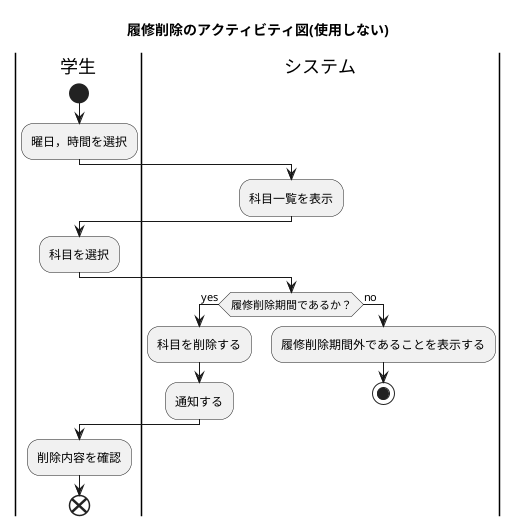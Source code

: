 @startuml 7-3
title 履修削除のアクティビティ図(使用しない)

|学生|
start
:曜日，時間を選択;

|システム|
:科目一覧を表示;

|学生|
:科目を選択;

|システム|
if (履修削除期間であるか？) then (yes)
    :科目を削除する;
    :通知する;
else (no)
    :履修削除期間外であることを表示する;
    stop
endif

|学生|
:削除内容を確認;
end
@enduml